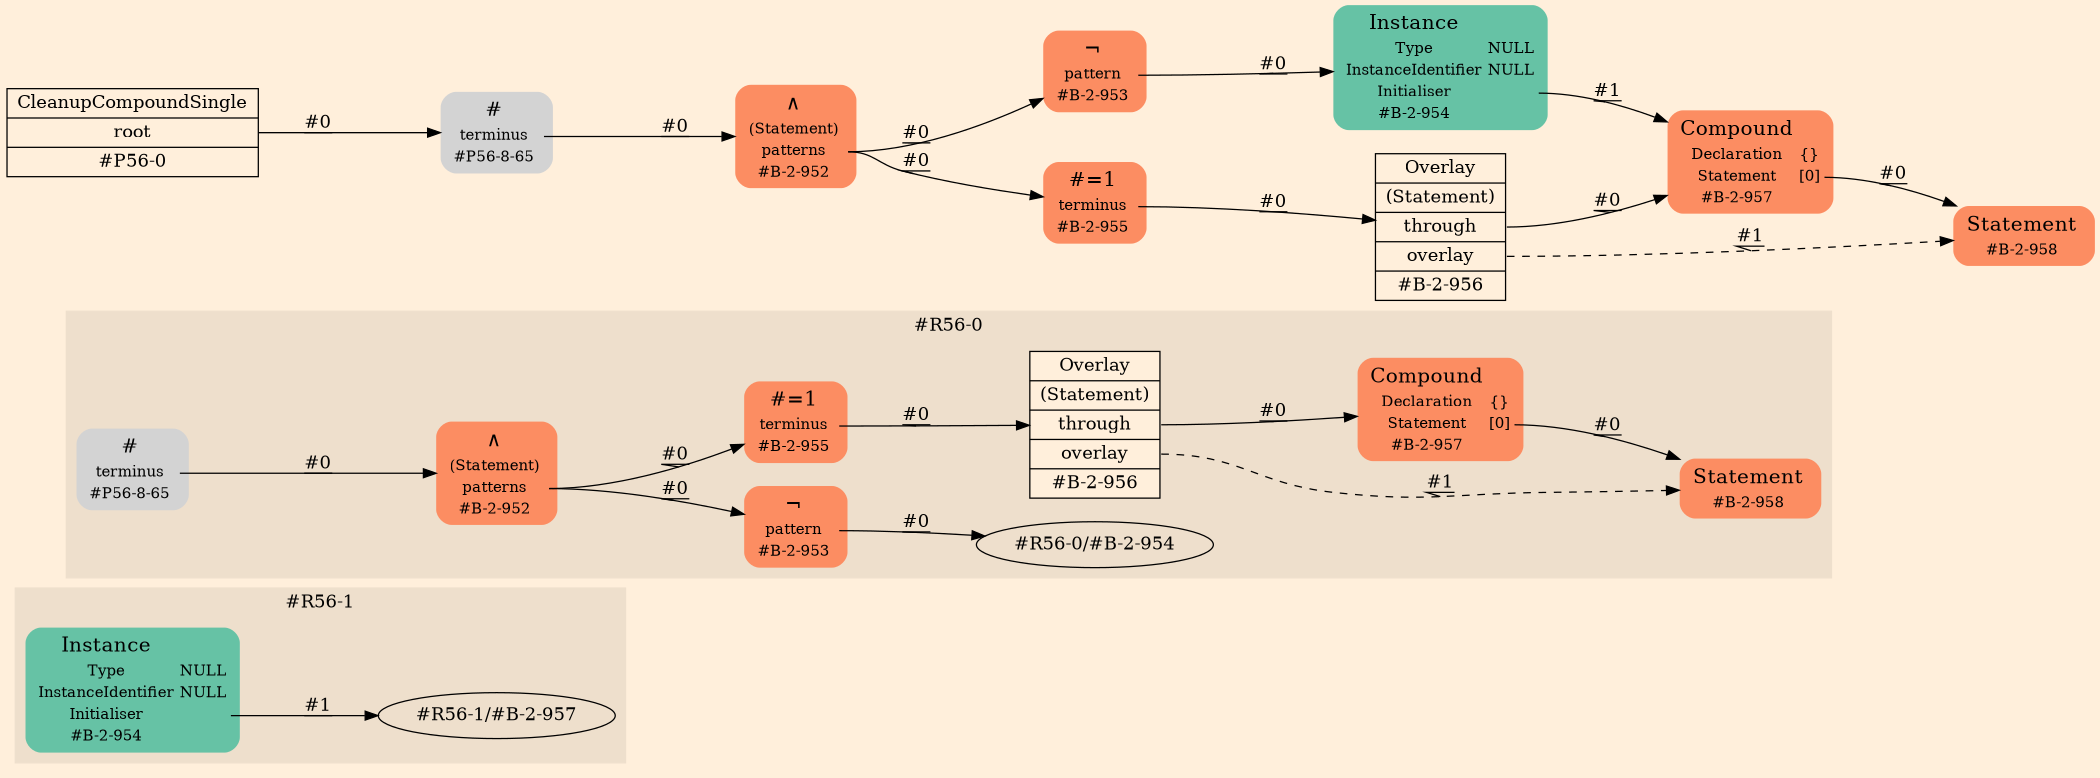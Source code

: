 digraph Inferno {
graph [
rankdir = "LR"
ranksep = 1.0
size = "14,20"
bgcolor = antiquewhite1
];
node [
];
subgraph "cluster#R56-1" {
label = "#R56-1"
style = "filled"
color = antiquewhite2
"#R56-1/#B-2-954" [
shape = "plaintext"
fillcolor = "/set28/1"
label = <<TABLE BORDER="0" CELLBORDER="0" CELLSPACING="0">
 <TR>
  <TD><FONT POINT-SIZE="16.0">Instance</FONT></TD>
  <TD></TD>
 </TR>
 <TR>
  <TD>Type</TD>
  <TD PORT="port0">NULL</TD>
 </TR>
 <TR>
  <TD>InstanceIdentifier</TD>
  <TD PORT="port1">NULL</TD>
 </TR>
 <TR>
  <TD>Initialiser</TD>
  <TD PORT="port2"></TD>
 </TR>
 <TR>
  <TD>#B-2-954</TD>
  <TD PORT="port3"></TD>
 </TR>
</TABLE>>
style = "rounded,filled"
fontsize = "12"
];
"#R56-1/#B-2-954":port2 -> "#R56-1/#B-2-957" [style="solid"
label = "#1"
decorate = true
];
}
subgraph "cluster#R56-0" {
label = "#R56-0"
style = "filled"
color = antiquewhite2
"#R56-0/#B-2-952" [
shape = "plaintext"
fillcolor = "/set28/2"
label = <<TABLE BORDER="0" CELLBORDER="0" CELLSPACING="0">
 <TR>
  <TD><FONT POINT-SIZE="16.0">∧</FONT></TD>
  <TD></TD>
 </TR>
 <TR>
  <TD>(Statement)</TD>
  <TD PORT="port0"></TD>
 </TR>
 <TR>
  <TD>patterns</TD>
  <TD PORT="port1"></TD>
 </TR>
 <TR>
  <TD>#B-2-952</TD>
  <TD PORT="port2"></TD>
 </TR>
</TABLE>>
style = "rounded,filled"
fontsize = "12"
];
"#R56-0/#P56-8-65" [
shape = "plaintext"
label = <<TABLE BORDER="0" CELLBORDER="0" CELLSPACING="0">
 <TR>
  <TD><FONT POINT-SIZE="16.0">#</FONT></TD>
  <TD></TD>
 </TR>
 <TR>
  <TD>terminus</TD>
  <TD PORT="port0"></TD>
 </TR>
 <TR>
  <TD>#P56-8-65</TD>
  <TD PORT="port1"></TD>
 </TR>
</TABLE>>
style = "rounded,filled"
fontsize = "12"
];
"#R56-0/#B-2-953" [
shape = "plaintext"
fillcolor = "/set28/2"
label = <<TABLE BORDER="0" CELLBORDER="0" CELLSPACING="0">
 <TR>
  <TD><FONT POINT-SIZE="16.0">¬</FONT></TD>
  <TD></TD>
 </TR>
 <TR>
  <TD>pattern</TD>
  <TD PORT="port0"></TD>
 </TR>
 <TR>
  <TD>#B-2-953</TD>
  <TD PORT="port1"></TD>
 </TR>
</TABLE>>
style = "rounded,filled"
fontsize = "12"
];
"#R56-0/#B-2-955" [
shape = "plaintext"
fillcolor = "/set28/2"
label = <<TABLE BORDER="0" CELLBORDER="0" CELLSPACING="0">
 <TR>
  <TD><FONT POINT-SIZE="16.0">#=1</FONT></TD>
  <TD></TD>
 </TR>
 <TR>
  <TD>terminus</TD>
  <TD PORT="port0"></TD>
 </TR>
 <TR>
  <TD>#B-2-955</TD>
  <TD PORT="port1"></TD>
 </TR>
</TABLE>>
style = "rounded,filled"
fontsize = "12"
];
"#R56-0/#B-2-957" [
shape = "plaintext"
fillcolor = "/set28/2"
label = <<TABLE BORDER="0" CELLBORDER="0" CELLSPACING="0">
 <TR>
  <TD><FONT POINT-SIZE="16.0">Compound</FONT></TD>
  <TD></TD>
 </TR>
 <TR>
  <TD>Declaration</TD>
  <TD PORT="port0">{}</TD>
 </TR>
 <TR>
  <TD>Statement</TD>
  <TD PORT="port1">[0]</TD>
 </TR>
 <TR>
  <TD>#B-2-957</TD>
  <TD PORT="port2"></TD>
 </TR>
</TABLE>>
style = "rounded,filled"
fontsize = "12"
];
"#R56-0/#B-2-956" [
shape = "record"
fillcolor = "/set28/2"
label = "<fixed> Overlay | <port0> (Statement) | <port1> through | <port2> overlay | <port3> #B-2-956"
style = "filled"
fontsize = "14"
fillcolor = antiquewhite1
];
"#R56-0/#B-2-958" [
shape = "plaintext"
fillcolor = "/set28/2"
label = <<TABLE BORDER="0" CELLBORDER="0" CELLSPACING="0">
 <TR>
  <TD><FONT POINT-SIZE="16.0">Statement</FONT></TD>
  <TD></TD>
 </TR>
 <TR>
  <TD>#B-2-958</TD>
  <TD PORT="port0"></TD>
 </TR>
</TABLE>>
style = "rounded,filled"
fontsize = "12"
];
"#R56-0/#B-2-952":port1 -> "#R56-0/#B-2-955" [style="solid"
label = "#0"
decorate = true
];
"#R56-0/#B-2-952":port1 -> "#R56-0/#B-2-953" [style="solid"
label = "#0"
decorate = true
];
"#R56-0/#P56-8-65":port0 -> "#R56-0/#B-2-952" [style="solid"
label = "#0"
decorate = true
];
"#R56-0/#B-2-953":port0 -> "#R56-0/#B-2-954" [style="solid"
label = "#0"
decorate = true
];
"#R56-0/#B-2-955":port0 -> "#R56-0/#B-2-956" [style="solid"
label = "#0"
decorate = true
];
"#R56-0/#B-2-957":port1 -> "#R56-0/#B-2-958" [style="solid"
label = "#0"
decorate = true
];
"#R56-0/#B-2-956":port1 -> "#R56-0/#B-2-957" [style="solid"
label = "#0"
decorate = true
];
"#R56-0/#B-2-956":port2 -> "#R56-0/#B-2-958" [style="dashed"
label = "#1"
decorate = true
];
}
"/CR#P56-0" [
shape = "record"
fillcolor = "transparent"
label = "<fixed> CleanupCompoundSingle | <port0> root | <port1> #P56-0"
style = "filled"
fontsize = "14"
fillcolor = antiquewhite1
];
"/#P56-8-65" [
shape = "plaintext"
label = <<TABLE BORDER="0" CELLBORDER="0" CELLSPACING="0">
 <TR>
  <TD><FONT POINT-SIZE="16.0">#</FONT></TD>
  <TD></TD>
 </TR>
 <TR>
  <TD>terminus</TD>
  <TD PORT="port0"></TD>
 </TR>
 <TR>
  <TD>#P56-8-65</TD>
  <TD PORT="port1"></TD>
 </TR>
</TABLE>>
style = "rounded,filled"
fontsize = "12"
];
"/#B-2-952" [
shape = "plaintext"
fillcolor = "/set28/2"
label = <<TABLE BORDER="0" CELLBORDER="0" CELLSPACING="0">
 <TR>
  <TD><FONT POINT-SIZE="16.0">∧</FONT></TD>
  <TD></TD>
 </TR>
 <TR>
  <TD>(Statement)</TD>
  <TD PORT="port0"></TD>
 </TR>
 <TR>
  <TD>patterns</TD>
  <TD PORT="port1"></TD>
 </TR>
 <TR>
  <TD>#B-2-952</TD>
  <TD PORT="port2"></TD>
 </TR>
</TABLE>>
style = "rounded,filled"
fontsize = "12"
];
"/#B-2-955" [
shape = "plaintext"
fillcolor = "/set28/2"
label = <<TABLE BORDER="0" CELLBORDER="0" CELLSPACING="0">
 <TR>
  <TD><FONT POINT-SIZE="16.0">#=1</FONT></TD>
  <TD></TD>
 </TR>
 <TR>
  <TD>terminus</TD>
  <TD PORT="port0"></TD>
 </TR>
 <TR>
  <TD>#B-2-955</TD>
  <TD PORT="port1"></TD>
 </TR>
</TABLE>>
style = "rounded,filled"
fontsize = "12"
];
"/#B-2-956" [
shape = "record"
fillcolor = "/set28/2"
label = "<fixed> Overlay | <port0> (Statement) | <port1> through | <port2> overlay | <port3> #B-2-956"
style = "filled"
fontsize = "14"
fillcolor = antiquewhite1
];
"/#B-2-957" [
shape = "plaintext"
fillcolor = "/set28/2"
label = <<TABLE BORDER="0" CELLBORDER="0" CELLSPACING="0">
 <TR>
  <TD><FONT POINT-SIZE="16.0">Compound</FONT></TD>
  <TD></TD>
 </TR>
 <TR>
  <TD>Declaration</TD>
  <TD PORT="port0">{}</TD>
 </TR>
 <TR>
  <TD>Statement</TD>
  <TD PORT="port1">[0]</TD>
 </TR>
 <TR>
  <TD>#B-2-957</TD>
  <TD PORT="port2"></TD>
 </TR>
</TABLE>>
style = "rounded,filled"
fontsize = "12"
];
"/#B-2-958" [
shape = "plaintext"
fillcolor = "/set28/2"
label = <<TABLE BORDER="0" CELLBORDER="0" CELLSPACING="0">
 <TR>
  <TD><FONT POINT-SIZE="16.0">Statement</FONT></TD>
  <TD></TD>
 </TR>
 <TR>
  <TD>#B-2-958</TD>
  <TD PORT="port0"></TD>
 </TR>
</TABLE>>
style = "rounded,filled"
fontsize = "12"
];
"/#B-2-953" [
shape = "plaintext"
fillcolor = "/set28/2"
label = <<TABLE BORDER="0" CELLBORDER="0" CELLSPACING="0">
 <TR>
  <TD><FONT POINT-SIZE="16.0">¬</FONT></TD>
  <TD></TD>
 </TR>
 <TR>
  <TD>pattern</TD>
  <TD PORT="port0"></TD>
 </TR>
 <TR>
  <TD>#B-2-953</TD>
  <TD PORT="port1"></TD>
 </TR>
</TABLE>>
style = "rounded,filled"
fontsize = "12"
];
"/#B-2-954" [
shape = "plaintext"
fillcolor = "/set28/1"
label = <<TABLE BORDER="0" CELLBORDER="0" CELLSPACING="0">
 <TR>
  <TD><FONT POINT-SIZE="16.0">Instance</FONT></TD>
  <TD></TD>
 </TR>
 <TR>
  <TD>Type</TD>
  <TD PORT="port0">NULL</TD>
 </TR>
 <TR>
  <TD>InstanceIdentifier</TD>
  <TD PORT="port1">NULL</TD>
 </TR>
 <TR>
  <TD>Initialiser</TD>
  <TD PORT="port2"></TD>
 </TR>
 <TR>
  <TD>#B-2-954</TD>
  <TD PORT="port3"></TD>
 </TR>
</TABLE>>
style = "rounded,filled"
fontsize = "12"
];
"/CR#P56-0":port0 -> "/#P56-8-65" [style="solid"
label = "#0"
decorate = true
];
"/#P56-8-65":port0 -> "/#B-2-952" [style="solid"
label = "#0"
decorate = true
];
"/#B-2-952":port1 -> "/#B-2-955" [style="solid"
label = "#0"
decorate = true
];
"/#B-2-952":port1 -> "/#B-2-953" [style="solid"
label = "#0"
decorate = true
];
"/#B-2-955":port0 -> "/#B-2-956" [style="solid"
label = "#0"
decorate = true
];
"/#B-2-956":port1 -> "/#B-2-957" [style="solid"
label = "#0"
decorate = true
];
"/#B-2-956":port2 -> "/#B-2-958" [style="dashed"
label = "#1"
decorate = true
];
"/#B-2-957":port1 -> "/#B-2-958" [style="solid"
label = "#0"
decorate = true
];
"/#B-2-953":port0 -> "/#B-2-954" [style="solid"
label = "#0"
decorate = true
];
"/#B-2-954":port2 -> "/#B-2-957" [style="solid"
label = "#1"
decorate = true
];
}
